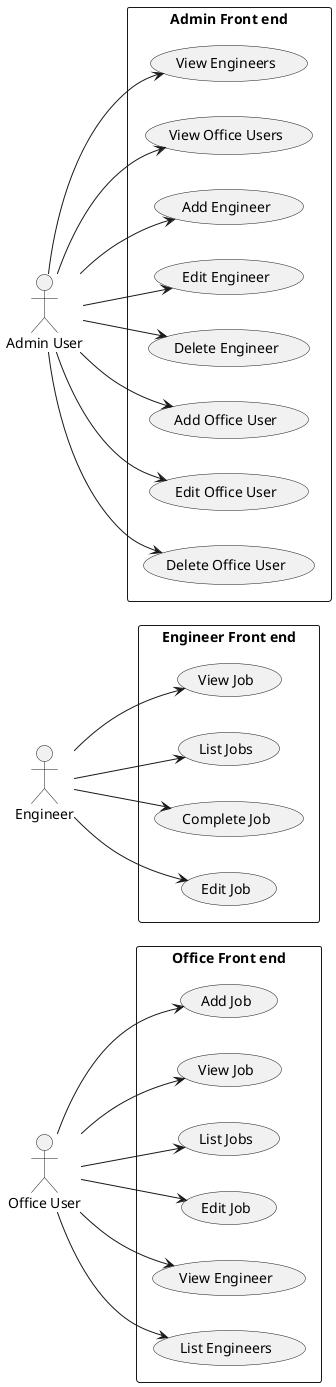 @startuml
left to right direction
actor "Office User" as o
rectangle "Office Front end" as OfficeFrontEnd {
  usecase "Add Job" as OUC1
  usecase "View Job" as OUC2
  usecase "List Jobs" as OUC3
  usecase "Edit Job" as OUC4
  usecase "View Engineer" as OUC5
  usecase "List Engineers" as OUC6
}
o --> OUC1
o --> OUC2
o --> OUC3
o --> OUC4
o --> OUC5
o --> OUC6

actor "Engineer" as e
rectangle "Engineer Front end" as EngineerFrontEnd {
  usecase "View Job" as EUC1
  usecase "List Jobs" as EUC2
  usecase "Complete Job" as EUC3
  usecase "Edit Job" as EUC4
}

e --> EUC1
e --> EUC2
e --> EUC3
e --> EUC4

actor "Admin User" as a
rectangle "Admin Front end" as AdminFrontEnd {
  usecase "View Engineers" as AUC1
  usecase "View Office Users" as AUC2
  usecase "Add Engineer" as AUC3
  usecase "Edit Engineer" as AUC4
  usecase "Delete Engineer" as AUC5
  usecase "Add Office User" as AUC6
  usecase "Edit Office User" as AUC7
  usecase "Delete Office User" as AUC8
}
a --> AUC1
a --> AUC2
a --> AUC3
a --> AUC4
a --> AUC5
a --> AUC6
a --> AUC7
a --> AUC8
@enduml